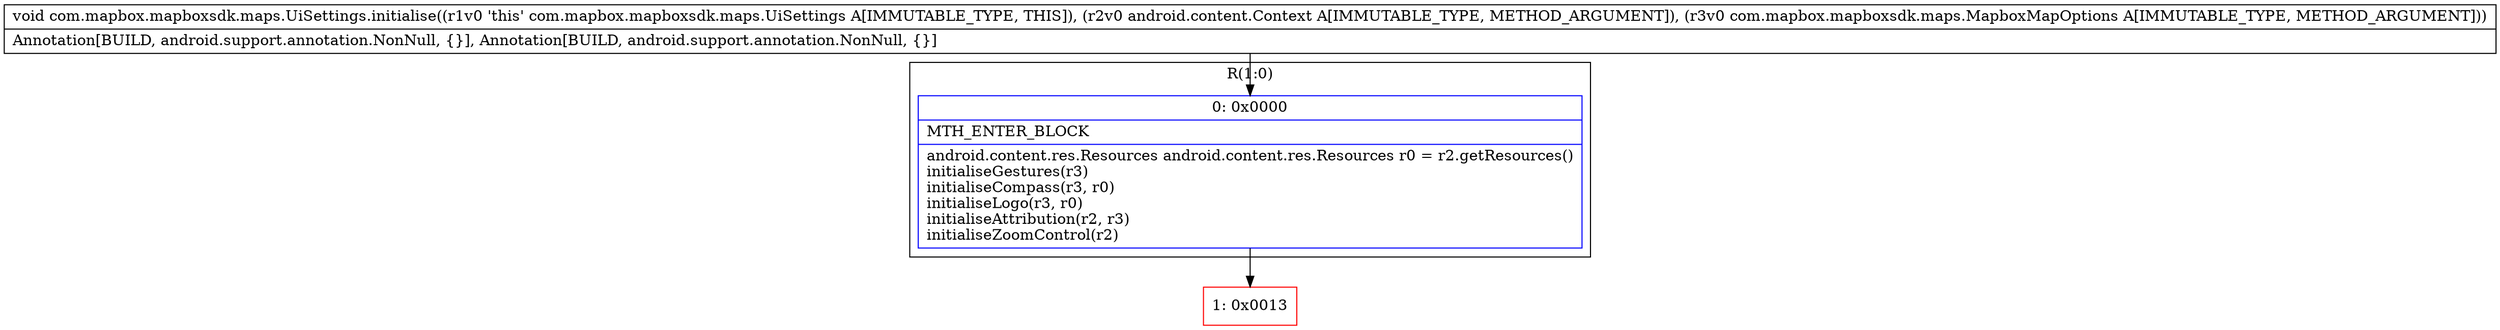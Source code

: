 digraph "CFG forcom.mapbox.mapboxsdk.maps.UiSettings.initialise(Landroid\/content\/Context;Lcom\/mapbox\/mapboxsdk\/maps\/MapboxMapOptions;)V" {
subgraph cluster_Region_1232173343 {
label = "R(1:0)";
node [shape=record,color=blue];
Node_0 [shape=record,label="{0\:\ 0x0000|MTH_ENTER_BLOCK\l|android.content.res.Resources android.content.res.Resources r0 = r2.getResources()\linitialiseGestures(r3)\linitialiseCompass(r3, r0)\linitialiseLogo(r3, r0)\linitialiseAttribution(r2, r3)\linitialiseZoomControl(r2)\l}"];
}
Node_1 [shape=record,color=red,label="{1\:\ 0x0013}"];
MethodNode[shape=record,label="{void com.mapbox.mapboxsdk.maps.UiSettings.initialise((r1v0 'this' com.mapbox.mapboxsdk.maps.UiSettings A[IMMUTABLE_TYPE, THIS]), (r2v0 android.content.Context A[IMMUTABLE_TYPE, METHOD_ARGUMENT]), (r3v0 com.mapbox.mapboxsdk.maps.MapboxMapOptions A[IMMUTABLE_TYPE, METHOD_ARGUMENT]))  | Annotation[BUILD, android.support.annotation.NonNull, \{\}], Annotation[BUILD, android.support.annotation.NonNull, \{\}]\l}"];
MethodNode -> Node_0;
Node_0 -> Node_1;
}

